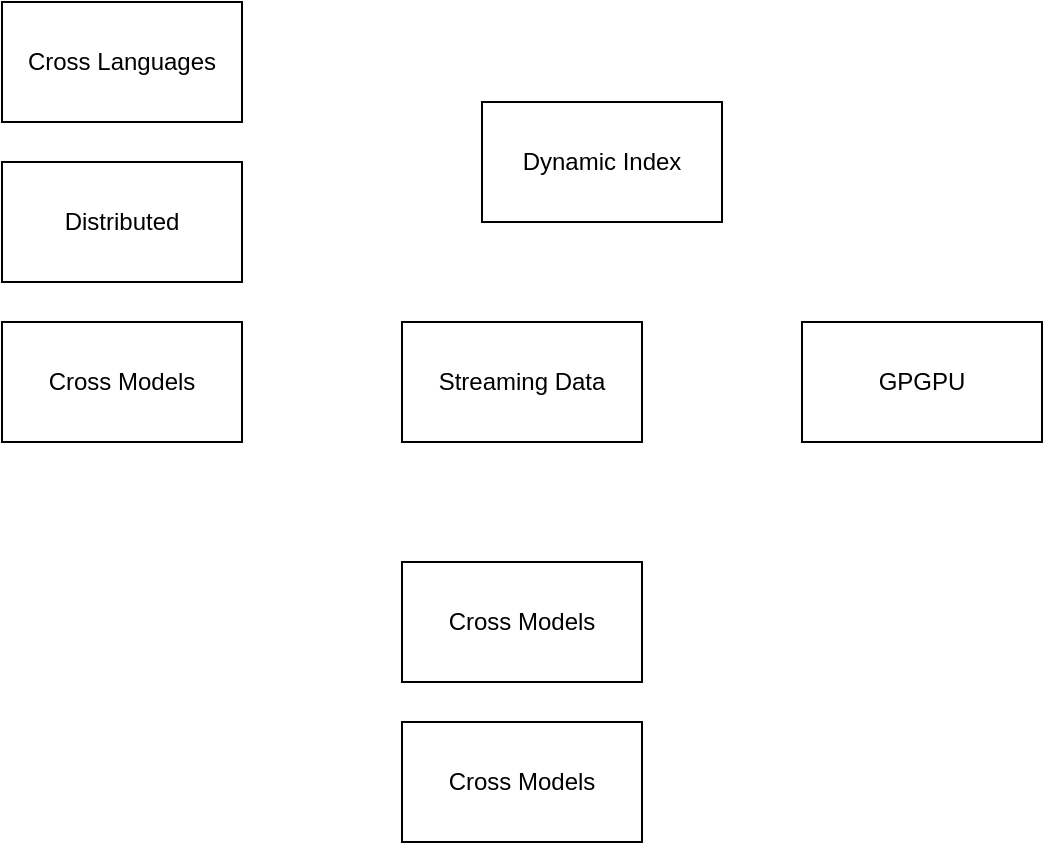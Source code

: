 <mxfile version="14.9.6" type="device"><diagram id="7RNMFp0iTZ2GI-yZt9nG" name="Page-1"><mxGraphModel dx="1088" dy="986" grid="1" gridSize="10" guides="1" tooltips="1" connect="1" arrows="1" fold="1" page="1" pageScale="1" pageWidth="850" pageHeight="1100" math="0" shadow="0"><root><mxCell id="0"/><mxCell id="1" parent="0"/><mxCell id="p6FI2J1lawOuKjzDnDCk-1" value="Cross Languages" style="rounded=0;whiteSpace=wrap;html=1;" vertex="1" parent="1"><mxGeometry x="120" y="80" width="120" height="60" as="geometry"/></mxCell><mxCell id="p6FI2J1lawOuKjzDnDCk-2" value="Distributed" style="rounded=0;whiteSpace=wrap;html=1;" vertex="1" parent="1"><mxGeometry x="120" y="160" width="120" height="60" as="geometry"/></mxCell><mxCell id="p6FI2J1lawOuKjzDnDCk-3" value="Cross Models" style="rounded=0;whiteSpace=wrap;html=1;" vertex="1" parent="1"><mxGeometry x="120" y="240" width="120" height="60" as="geometry"/></mxCell><mxCell id="p6FI2J1lawOuKjzDnDCk-4" value="Streaming Data" style="rounded=0;whiteSpace=wrap;html=1;" vertex="1" parent="1"><mxGeometry x="320" y="240" width="120" height="60" as="geometry"/></mxCell><mxCell id="p6FI2J1lawOuKjzDnDCk-5" value="Dynamic Index" style="rounded=0;whiteSpace=wrap;html=1;" vertex="1" parent="1"><mxGeometry x="360" y="130" width="120" height="60" as="geometry"/></mxCell><mxCell id="p6FI2J1lawOuKjzDnDCk-6" value="GPGPU" style="rounded=0;whiteSpace=wrap;html=1;" vertex="1" parent="1"><mxGeometry x="520" y="240" width="120" height="60" as="geometry"/></mxCell><mxCell id="p6FI2J1lawOuKjzDnDCk-7" value="Cross Models" style="rounded=0;whiteSpace=wrap;html=1;" vertex="1" parent="1"><mxGeometry x="320" y="360" width="120" height="60" as="geometry"/></mxCell><mxCell id="p6FI2J1lawOuKjzDnDCk-8" value="Cross Models" style="rounded=0;whiteSpace=wrap;html=1;" vertex="1" parent="1"><mxGeometry x="320" y="440" width="120" height="60" as="geometry"/></mxCell></root></mxGraphModel></diagram></mxfile>